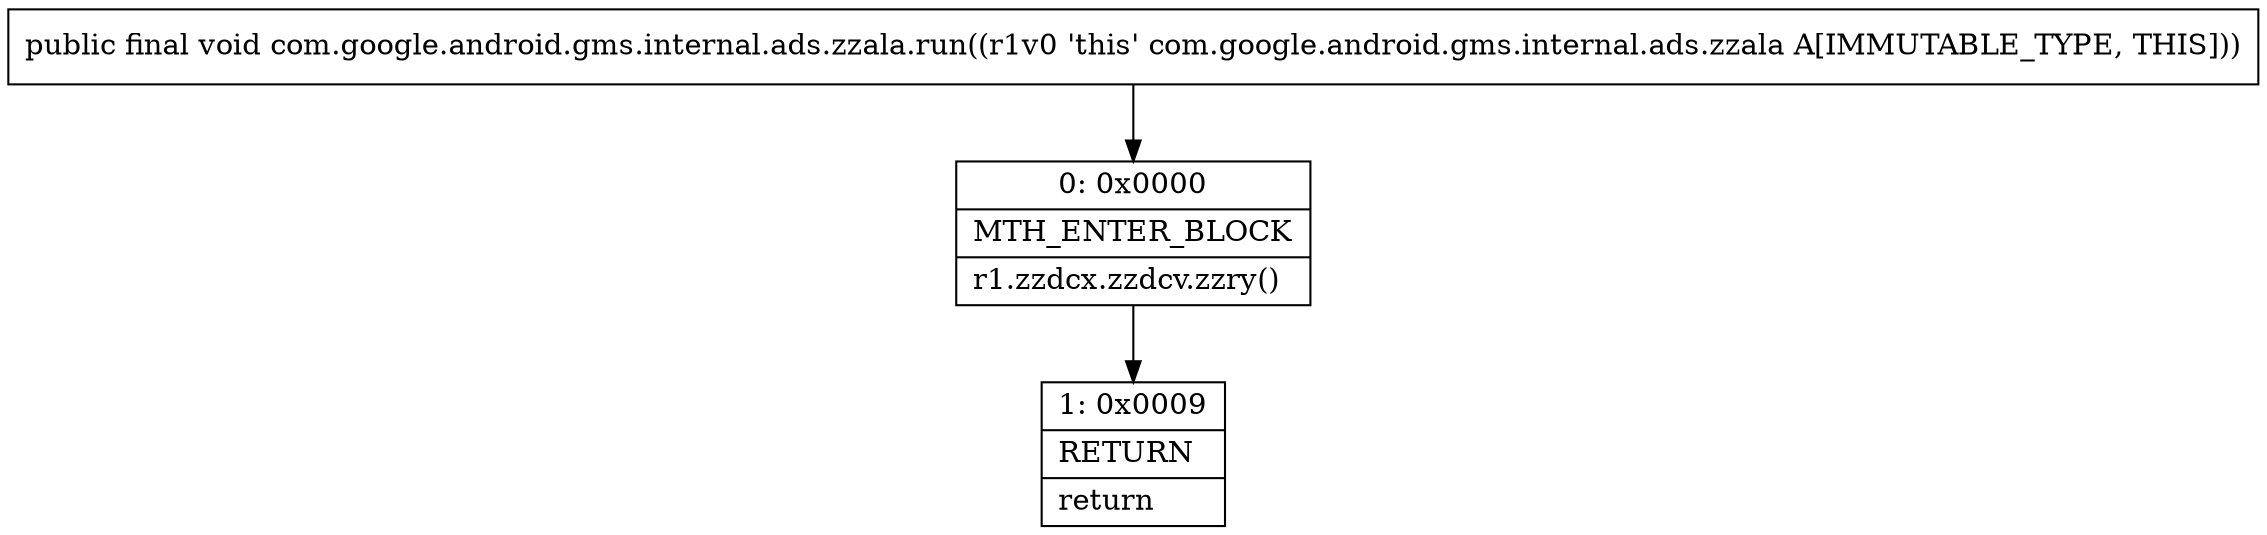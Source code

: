 digraph "CFG forcom.google.android.gms.internal.ads.zzala.run()V" {
Node_0 [shape=record,label="{0\:\ 0x0000|MTH_ENTER_BLOCK\l|r1.zzdcx.zzdcv.zzry()\l}"];
Node_1 [shape=record,label="{1\:\ 0x0009|RETURN\l|return\l}"];
MethodNode[shape=record,label="{public final void com.google.android.gms.internal.ads.zzala.run((r1v0 'this' com.google.android.gms.internal.ads.zzala A[IMMUTABLE_TYPE, THIS])) }"];
MethodNode -> Node_0;
Node_0 -> Node_1;
}

